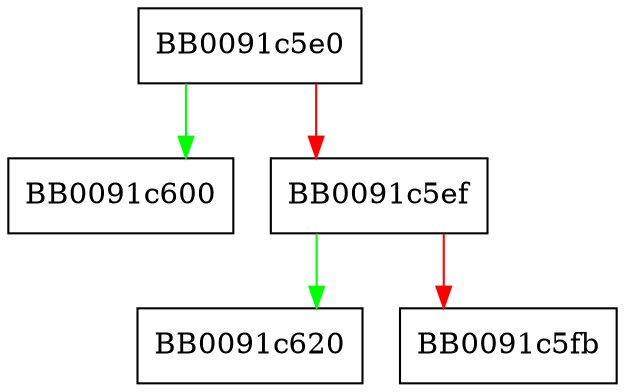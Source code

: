 digraph brk {
  node [shape="box"];
  graph [splines=ortho];
  BB0091c5e0 -> BB0091c600 [color="green"];
  BB0091c5e0 -> BB0091c5ef [color="red"];
  BB0091c5ef -> BB0091c620 [color="green"];
  BB0091c5ef -> BB0091c5fb [color="red"];
}